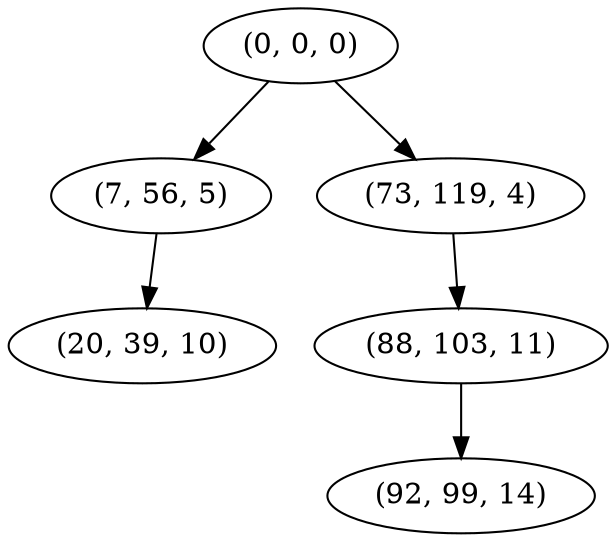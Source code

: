 digraph tree {
    "(0, 0, 0)";
    "(7, 56, 5)";
    "(20, 39, 10)";
    "(73, 119, 4)";
    "(88, 103, 11)";
    "(92, 99, 14)";
    "(0, 0, 0)" -> "(7, 56, 5)";
    "(0, 0, 0)" -> "(73, 119, 4)";
    "(7, 56, 5)" -> "(20, 39, 10)";
    "(73, 119, 4)" -> "(88, 103, 11)";
    "(88, 103, 11)" -> "(92, 99, 14)";
}
